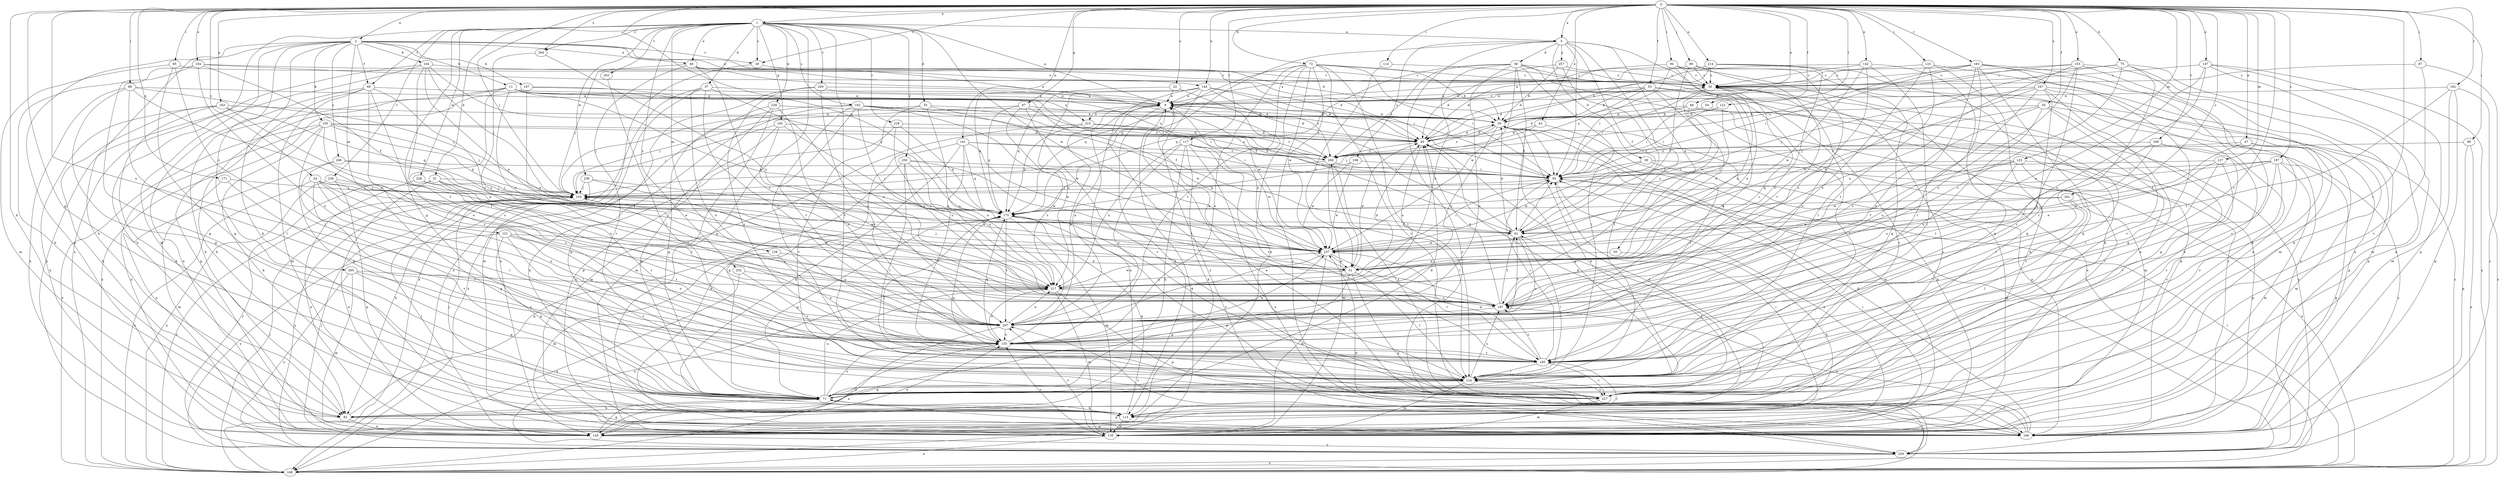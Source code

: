 strict digraph  {
0;
1;
2;
5;
9;
11;
20;
22;
24;
29;
30;
31;
35;
37;
38;
39;
40;
43;
47;
48;
49;
50;
51;
53;
54;
55;
60;
61;
67;
71;
72;
75;
82;
85;
86;
87;
88;
90;
92;
99;
103;
104;
105;
107;
113;
114;
117;
122;
123;
124;
125;
127;
128;
131;
135;
141;
142;
144;
145;
147;
153;
154;
155;
163;
165;
166;
171;
175;
182;
183;
185;
187;
192;
196;
197;
199;
200;
203;
207;
214;
215;
217;
218;
226;
227;
228;
229;
236;
237;
247;
248;
250;
252;
257;
259;
261;
264;
265;
266;
269;
0 -> 1  [label=a];
0 -> 2  [label=a];
0 -> 5  [label=a];
0 -> 22  [label=c];
0 -> 24  [label=c];
0 -> 29  [label=c];
0 -> 43  [label=e];
0 -> 47  [label=e];
0 -> 48  [label=e];
0 -> 53  [label=f];
0 -> 54  [label=f];
0 -> 55  [label=f];
0 -> 67  [label=g];
0 -> 71  [label=g];
0 -> 72  [label=h];
0 -> 75  [label=h];
0 -> 82  [label=h];
0 -> 85  [label=i];
0 -> 86  [label=i];
0 -> 87  [label=i];
0 -> 88  [label=i];
0 -> 90  [label=i];
0 -> 99  [label=j];
0 -> 103  [label=j];
0 -> 114  [label=l];
0 -> 117  [label=l];
0 -> 122  [label=l];
0 -> 123  [label=l];
0 -> 124  [label=l];
0 -> 125  [label=m];
0 -> 127  [label=m];
0 -> 141  [label=n];
0 -> 142  [label=n];
0 -> 144  [label=n];
0 -> 147  [label=o];
0 -> 153  [label=o];
0 -> 154  [label=o];
0 -> 155  [label=o];
0 -> 163  [label=p];
0 -> 171  [label=q];
0 -> 175  [label=q];
0 -> 182  [label=r];
0 -> 183  [label=r];
0 -> 185  [label=r];
0 -> 187  [label=s];
0 -> 199  [label=t];
0 -> 214  [label=u];
0 -> 247  [label=x];
0 -> 261  [label=z];
0 -> 264  [label=z];
1 -> 5  [label=a];
1 -> 9  [label=a];
1 -> 29  [label=c];
1 -> 31  [label=d];
1 -> 35  [label=d];
1 -> 37  [label=d];
1 -> 49  [label=e];
1 -> 60  [label=f];
1 -> 71  [label=g];
1 -> 128  [label=m];
1 -> 165  [label=p];
1 -> 166  [label=p];
1 -> 192  [label=s];
1 -> 200  [label=t];
1 -> 203  [label=t];
1 -> 218  [label=v];
1 -> 226  [label=v];
1 -> 227  [label=v];
1 -> 228  [label=w];
1 -> 229  [label=w];
1 -> 236  [label=w];
1 -> 237  [label=w];
1 -> 248  [label=x];
1 -> 250  [label=y];
1 -> 252  [label=y];
1 -> 264  [label=z];
2 -> 11  [label=b];
2 -> 20  [label=b];
2 -> 29  [label=c];
2 -> 49  [label=e];
2 -> 60  [label=f];
2 -> 82  [label=h];
2 -> 104  [label=k];
2 -> 105  [label=k];
2 -> 107  [label=k];
2 -> 113  [label=k];
2 -> 131  [label=m];
2 -> 135  [label=m];
2 -> 144  [label=n];
2 -> 145  [label=n];
2 -> 265  [label=z];
2 -> 266  [label=z];
5 -> 38  [label=d];
5 -> 39  [label=d];
5 -> 50  [label=e];
5 -> 61  [label=f];
5 -> 92  [label=i];
5 -> 124  [label=l];
5 -> 175  [label=q];
5 -> 196  [label=s];
5 -> 197  [label=s];
5 -> 257  [label=y];
5 -> 259  [label=y];
9 -> 20  [label=b];
9 -> 30  [label=c];
9 -> 40  [label=d];
9 -> 113  [label=k];
9 -> 145  [label=n];
9 -> 215  [label=u];
9 -> 248  [label=x];
11 -> 9  [label=a];
11 -> 61  [label=f];
11 -> 82  [label=h];
11 -> 92  [label=i];
11 -> 166  [label=p];
11 -> 207  [label=t];
11 -> 215  [label=u];
11 -> 217  [label=u];
11 -> 237  [label=w];
20 -> 40  [label=d];
20 -> 71  [label=g];
20 -> 92  [label=i];
20 -> 135  [label=m];
20 -> 166  [label=p];
20 -> 217  [label=u];
20 -> 269  [label=z];
22 -> 9  [label=a];
22 -> 175  [label=q];
22 -> 237  [label=w];
24 -> 103  [label=j];
24 -> 124  [label=l];
24 -> 155  [label=o];
24 -> 197  [label=s];
24 -> 217  [label=u];
24 -> 227  [label=v];
24 -> 248  [label=x];
29 -> 61  [label=f];
29 -> 248  [label=x];
30 -> 9  [label=a];
30 -> 51  [label=e];
30 -> 92  [label=i];
30 -> 113  [label=k];
30 -> 227  [label=v];
30 -> 237  [label=w];
31 -> 61  [label=f];
31 -> 103  [label=j];
31 -> 145  [label=n];
31 -> 185  [label=r];
31 -> 197  [label=s];
31 -> 259  [label=y];
35 -> 20  [label=b];
35 -> 103  [label=j];
35 -> 197  [label=s];
35 -> 227  [label=v];
35 -> 237  [label=w];
37 -> 9  [label=a];
37 -> 135  [label=m];
37 -> 155  [label=o];
37 -> 197  [label=s];
37 -> 207  [label=t];
37 -> 248  [label=x];
38 -> 30  [label=c];
38 -> 61  [label=f];
38 -> 124  [label=l];
38 -> 155  [label=o];
38 -> 175  [label=q];
38 -> 217  [label=u];
38 -> 237  [label=w];
38 -> 248  [label=x];
38 -> 259  [label=y];
38 -> 269  [label=z];
39 -> 92  [label=i];
39 -> 135  [label=m];
39 -> 237  [label=w];
39 -> 248  [label=x];
40 -> 20  [label=b];
40 -> 217  [label=u];
40 -> 269  [label=z];
43 -> 40  [label=d];
43 -> 103  [label=j];
43 -> 185  [label=r];
47 -> 61  [label=f];
47 -> 135  [label=m];
47 -> 227  [label=v];
47 -> 269  [label=z];
48 -> 20  [label=b];
48 -> 40  [label=d];
48 -> 61  [label=f];
48 -> 135  [label=m];
48 -> 259  [label=y];
49 -> 9  [label=a];
49 -> 30  [label=c];
49 -> 92  [label=i];
49 -> 103  [label=j];
49 -> 197  [label=s];
49 -> 227  [label=v];
50 -> 51  [label=e];
50 -> 113  [label=k];
51 -> 9  [label=a];
51 -> 40  [label=d];
51 -> 71  [label=g];
51 -> 103  [label=j];
51 -> 124  [label=l];
51 -> 166  [label=p];
51 -> 217  [label=u];
53 -> 9  [label=a];
53 -> 20  [label=b];
53 -> 40  [label=d];
53 -> 51  [label=e];
53 -> 124  [label=l];
53 -> 166  [label=p];
53 -> 207  [label=t];
53 -> 269  [label=z];
54 -> 20  [label=b];
54 -> 92  [label=i];
54 -> 124  [label=l];
55 -> 20  [label=b];
55 -> 71  [label=g];
55 -> 103  [label=j];
55 -> 124  [label=l];
55 -> 155  [label=o];
55 -> 166  [label=p];
55 -> 197  [label=s];
60 -> 9  [label=a];
60 -> 82  [label=h];
60 -> 135  [label=m];
60 -> 145  [label=n];
60 -> 155  [label=o];
60 -> 185  [label=r];
60 -> 217  [label=u];
61 -> 9  [label=a];
61 -> 20  [label=b];
61 -> 92  [label=i];
61 -> 124  [label=l];
61 -> 155  [label=o];
61 -> 237  [label=w];
67 -> 20  [label=b];
67 -> 103  [label=j];
67 -> 175  [label=q];
67 -> 207  [label=t];
67 -> 227  [label=v];
67 -> 269  [label=z];
71 -> 20  [label=b];
71 -> 40  [label=d];
71 -> 61  [label=f];
71 -> 82  [label=h];
71 -> 113  [label=k];
71 -> 124  [label=l];
71 -> 155  [label=o];
71 -> 217  [label=u];
72 -> 20  [label=b];
72 -> 30  [label=c];
72 -> 92  [label=i];
72 -> 124  [label=l];
72 -> 145  [label=n];
72 -> 155  [label=o];
72 -> 175  [label=q];
72 -> 207  [label=t];
72 -> 227  [label=v];
72 -> 237  [label=w];
72 -> 259  [label=y];
75 -> 30  [label=c];
75 -> 51  [label=e];
75 -> 135  [label=m];
75 -> 145  [label=n];
75 -> 185  [label=r];
75 -> 197  [label=s];
82 -> 30  [label=c];
82 -> 145  [label=n];
82 -> 166  [label=p];
82 -> 175  [label=q];
85 -> 30  [label=c];
85 -> 71  [label=g];
85 -> 124  [label=l];
85 -> 135  [label=m];
86 -> 166  [label=p];
86 -> 248  [label=x];
86 -> 269  [label=z];
87 -> 30  [label=c];
87 -> 227  [label=v];
87 -> 259  [label=y];
88 -> 9  [label=a];
88 -> 71  [label=g];
88 -> 103  [label=j];
88 -> 124  [label=l];
88 -> 145  [label=n];
88 -> 217  [label=u];
90 -> 9  [label=a];
90 -> 30  [label=c];
90 -> 92  [label=i];
90 -> 145  [label=n];
90 -> 217  [label=u];
90 -> 259  [label=y];
92 -> 103  [label=j];
92 -> 145  [label=n];
99 -> 9  [label=a];
99 -> 30  [label=c];
99 -> 61  [label=f];
99 -> 155  [label=o];
99 -> 207  [label=t];
103 -> 175  [label=q];
103 -> 237  [label=w];
103 -> 248  [label=x];
103 -> 259  [label=y];
104 -> 30  [label=c];
104 -> 51  [label=e];
104 -> 82  [label=h];
104 -> 103  [label=j];
104 -> 175  [label=q];
104 -> 207  [label=t];
104 -> 259  [label=y];
105 -> 40  [label=d];
105 -> 71  [label=g];
105 -> 103  [label=j];
105 -> 113  [label=k];
105 -> 145  [label=n];
105 -> 175  [label=q];
105 -> 197  [label=s];
105 -> 248  [label=x];
105 -> 269  [label=z];
107 -> 9  [label=a];
107 -> 217  [label=u];
107 -> 248  [label=x];
107 -> 269  [label=z];
113 -> 40  [label=d];
113 -> 103  [label=j];
113 -> 135  [label=m];
113 -> 175  [label=q];
114 -> 30  [label=c];
114 -> 51  [label=e];
117 -> 82  [label=h];
117 -> 113  [label=k];
117 -> 155  [label=o];
117 -> 185  [label=r];
117 -> 217  [label=u];
117 -> 237  [label=w];
117 -> 248  [label=x];
117 -> 269  [label=z];
122 -> 20  [label=b];
122 -> 61  [label=f];
122 -> 92  [label=i];
123 -> 30  [label=c];
123 -> 71  [label=g];
123 -> 135  [label=m];
123 -> 197  [label=s];
123 -> 207  [label=t];
124 -> 71  [label=g];
124 -> 135  [label=m];
124 -> 175  [label=q];
124 -> 197  [label=s];
124 -> 227  [label=v];
125 -> 92  [label=i];
125 -> 166  [label=p];
125 -> 197  [label=s];
125 -> 217  [label=u];
125 -> 227  [label=v];
125 -> 237  [label=w];
127 -> 51  [label=e];
127 -> 92  [label=i];
127 -> 124  [label=l];
127 -> 185  [label=r];
128 -> 51  [label=e];
128 -> 135  [label=m];
128 -> 155  [label=o];
131 -> 71  [label=g];
131 -> 155  [label=o];
131 -> 207  [label=t];
131 -> 227  [label=v];
131 -> 237  [label=w];
131 -> 259  [label=y];
135 -> 20  [label=b];
135 -> 92  [label=i];
135 -> 155  [label=o];
135 -> 207  [label=t];
135 -> 248  [label=x];
141 -> 71  [label=g];
141 -> 92  [label=i];
141 -> 113  [label=k];
141 -> 175  [label=q];
141 -> 217  [label=u];
141 -> 237  [label=w];
141 -> 269  [label=z];
142 -> 30  [label=c];
142 -> 40  [label=d];
142 -> 71  [label=g];
142 -> 124  [label=l];
142 -> 197  [label=s];
142 -> 237  [label=w];
144 -> 9  [label=a];
144 -> 40  [label=d];
144 -> 92  [label=i];
144 -> 124  [label=l];
144 -> 175  [label=q];
144 -> 217  [label=u];
144 -> 259  [label=y];
144 -> 269  [label=z];
145 -> 71  [label=g];
145 -> 92  [label=i];
145 -> 103  [label=j];
145 -> 155  [label=o];
145 -> 185  [label=r];
145 -> 259  [label=y];
147 -> 30  [label=c];
147 -> 145  [label=n];
147 -> 166  [label=p];
147 -> 197  [label=s];
147 -> 217  [label=u];
147 -> 248  [label=x];
153 -> 20  [label=b];
153 -> 30  [label=c];
153 -> 113  [label=k];
153 -> 155  [label=o];
153 -> 197  [label=s];
153 -> 217  [label=u];
153 -> 227  [label=v];
154 -> 30  [label=c];
154 -> 40  [label=d];
154 -> 61  [label=f];
154 -> 71  [label=g];
154 -> 82  [label=h];
154 -> 155  [label=o];
155 -> 9  [label=a];
155 -> 145  [label=n];
155 -> 175  [label=q];
155 -> 185  [label=r];
155 -> 237  [label=w];
163 -> 20  [label=b];
163 -> 82  [label=h];
163 -> 113  [label=k];
163 -> 145  [label=n];
163 -> 175  [label=q];
163 -> 217  [label=u];
165 -> 40  [label=d];
165 -> 71  [label=g];
165 -> 103  [label=j];
165 -> 197  [label=s];
165 -> 207  [label=t];
166 -> 9  [label=a];
166 -> 40  [label=d];
166 -> 71  [label=g];
166 -> 124  [label=l];
166 -> 197  [label=s];
166 -> 207  [label=t];
171 -> 103  [label=j];
171 -> 124  [label=l];
171 -> 135  [label=m];
175 -> 61  [label=f];
175 -> 71  [label=g];
175 -> 124  [label=l];
175 -> 135  [label=m];
175 -> 166  [label=p];
175 -> 207  [label=t];
175 -> 227  [label=v];
182 -> 9  [label=a];
182 -> 135  [label=m];
182 -> 166  [label=p];
182 -> 207  [label=t];
182 -> 248  [label=x];
183 -> 30  [label=c];
183 -> 71  [label=g];
183 -> 92  [label=i];
183 -> 113  [label=k];
183 -> 145  [label=n];
183 -> 155  [label=o];
183 -> 185  [label=r];
183 -> 227  [label=v];
183 -> 269  [label=z];
185 -> 92  [label=i];
185 -> 124  [label=l];
185 -> 197  [label=s];
185 -> 227  [label=v];
185 -> 237  [label=w];
187 -> 92  [label=i];
187 -> 135  [label=m];
187 -> 166  [label=p];
187 -> 175  [label=q];
187 -> 185  [label=r];
187 -> 227  [label=v];
187 -> 237  [label=w];
192 -> 20  [label=b];
192 -> 71  [label=g];
192 -> 92  [label=i];
192 -> 185  [label=r];
192 -> 197  [label=s];
192 -> 207  [label=t];
192 -> 237  [label=w];
192 -> 248  [label=x];
192 -> 269  [label=z];
196 -> 51  [label=e];
196 -> 92  [label=i];
196 -> 175  [label=q];
196 -> 237  [label=w];
197 -> 9  [label=a];
197 -> 30  [label=c];
197 -> 40  [label=d];
197 -> 61  [label=f];
197 -> 207  [label=t];
199 -> 185  [label=r];
199 -> 207  [label=t];
199 -> 227  [label=v];
199 -> 259  [label=y];
199 -> 269  [label=z];
200 -> 9  [label=a];
200 -> 40  [label=d];
200 -> 145  [label=n];
200 -> 185  [label=r];
200 -> 207  [label=t];
203 -> 124  [label=l];
207 -> 9  [label=a];
207 -> 61  [label=f];
207 -> 103  [label=j];
207 -> 155  [label=o];
207 -> 217  [label=u];
207 -> 248  [label=x];
214 -> 20  [label=b];
214 -> 30  [label=c];
214 -> 40  [label=d];
214 -> 71  [label=g];
214 -> 82  [label=h];
214 -> 197  [label=s];
215 -> 40  [label=d];
215 -> 135  [label=m];
215 -> 175  [label=q];
215 -> 269  [label=z];
217 -> 40  [label=d];
217 -> 135  [label=m];
217 -> 155  [label=o];
217 -> 166  [label=p];
217 -> 197  [label=s];
217 -> 237  [label=w];
218 -> 40  [label=d];
218 -> 113  [label=k];
218 -> 175  [label=q];
218 -> 217  [label=u];
226 -> 71  [label=g];
226 -> 103  [label=j];
226 -> 166  [label=p];
226 -> 248  [label=x];
227 -> 40  [label=d];
227 -> 135  [label=m];
227 -> 269  [label=z];
228 -> 103  [label=j];
228 -> 145  [label=n];
228 -> 207  [label=t];
229 -> 20  [label=b];
229 -> 71  [label=g];
229 -> 135  [label=m];
229 -> 155  [label=o];
229 -> 166  [label=p];
236 -> 51  [label=e];
236 -> 82  [label=h];
236 -> 103  [label=j];
236 -> 197  [label=s];
237 -> 51  [label=e];
237 -> 92  [label=i];
237 -> 135  [label=m];
237 -> 185  [label=r];
237 -> 207  [label=t];
247 -> 9  [label=a];
247 -> 71  [label=g];
247 -> 103  [label=j];
247 -> 113  [label=k];
247 -> 155  [label=o];
247 -> 166  [label=p];
247 -> 185  [label=r];
247 -> 237  [label=w];
248 -> 30  [label=c];
248 -> 92  [label=i];
248 -> 103  [label=j];
250 -> 92  [label=i];
250 -> 113  [label=k];
250 -> 124  [label=l];
250 -> 185  [label=r];
250 -> 217  [label=u];
250 -> 237  [label=w];
252 -> 185  [label=r];
252 -> 217  [label=u];
252 -> 248  [label=x];
257 -> 20  [label=b];
257 -> 30  [label=c];
257 -> 40  [label=d];
257 -> 124  [label=l];
259 -> 92  [label=i];
259 -> 103  [label=j];
259 -> 217  [label=u];
259 -> 237  [label=w];
259 -> 248  [label=x];
261 -> 61  [label=f];
261 -> 124  [label=l];
261 -> 175  [label=q];
261 -> 185  [label=r];
264 -> 207  [label=t];
264 -> 217  [label=u];
265 -> 71  [label=g];
265 -> 135  [label=m];
265 -> 155  [label=o];
265 -> 217  [label=u];
265 -> 259  [label=y];
266 -> 51  [label=e];
266 -> 92  [label=i];
266 -> 124  [label=l];
266 -> 145  [label=n];
269 -> 92  [label=i];
269 -> 103  [label=j];
269 -> 124  [label=l];
269 -> 135  [label=m];
}
